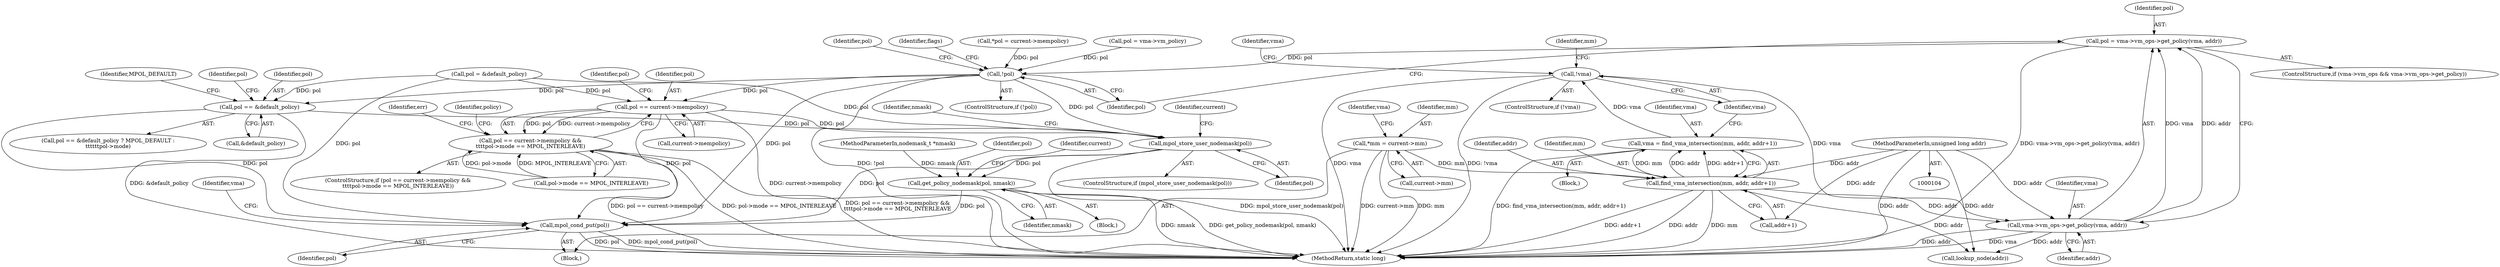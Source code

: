 digraph "0_linux_73223e4e2e3867ebf033a5a8eb2e5df0158ccc99@pointer" {
"1000209" [label="(Call,pol = vma->vm_ops->get_policy(vma, addr))"];
"1000211" [label="(Call,vma->vm_ops->get_policy(vma, addr))"];
"1000188" [label="(Call,!vma)"];
"1000179" [label="(Call,vma = find_vma_intersection(mm, addr, addr+1))"];
"1000181" [label="(Call,find_vma_intersection(mm, addr, addr+1))"];
"1000112" [label="(Call,*mm = current->mm)"];
"1000107" [label="(MethodParameterIn,unsigned long addr)"];
"1000227" [label="(Call,!pol)"];
"1000259" [label="(Call,pol == current->mempolicy)"];
"1000258" [label="(Call,pol == current->mempolicy &&\n\t\t\t\tpol->mode == MPOL_INTERLEAVE)"];
"1000331" [label="(Call,mpol_store_user_nodemask(pol))"];
"1000346" [label="(Call,get_policy_nodemask(pol, nmask))"];
"1000352" [label="(Call,mpol_cond_put(pol))"];
"1000295" [label="(Call,pol == &default_policy)"];
"1000345" [label="(Identifier,current)"];
"1000301" [label="(Identifier,pol)"];
"1000346" [label="(Call,get_policy_nodemask(pol, nmask))"];
"1000228" [label="(Identifier,pol)"];
"1000330" [label="(ControlStructure,if (mpol_store_user_nodemask(pol)))"];
"1000211" [label="(Call,vma->vm_ops->get_policy(vma, addr))"];
"1000230" [label="(Identifier,pol)"];
"1000187" [label="(ControlStructure,if (!vma))"];
"1000343" [label="(Block,)"];
"1000179" [label="(Call,vma = find_vma_intersection(mm, addr, addr+1))"];
"1000294" [label="(Call,pol == &default_policy ? MPOL_DEFAULT :\n\t\t\t\t\t\tpol->mode)"];
"1000107" [label="(MethodParameterIn,unsigned long addr)"];
"1000183" [label="(Identifier,addr)"];
"1000296" [label="(Identifier,pol)"];
"1000114" [label="(Call,current->mm)"];
"1000352" [label="(Call,mpol_cond_put(pol))"];
"1000113" [label="(Identifier,mm)"];
"1000336" [label="(Identifier,nmask)"];
"1000112" [label="(Call,*mm = current->mm)"];
"1000106" [label="(MethodParameterIn,nodemask_t *nmask)"];
"1000299" [label="(Identifier,MPOL_DEFAULT)"];
"1000180" [label="(Identifier,vma)"];
"1000365" [label="(MethodReturn,static long)"];
"1000245" [label="(Call,lookup_node(addr))"];
"1000202" [label="(Identifier,vma)"];
"1000266" [label="(Identifier,pol)"];
"1000235" [label="(Identifier,flags)"];
"1000194" [label="(Identifier,mm)"];
"1000122" [label="(Call,*pol = current->mempolicy)"];
"1000215" [label="(Call,pol = vma->vm_policy)"];
"1000259" [label="(Call,pol == current->mempolicy)"];
"1000199" [label="(ControlStructure,if (vma->vm_ops && vma->vm_ops->get_policy))"];
"1000260" [label="(Identifier,pol)"];
"1000209" [label="(Call,pol = vma->vm_ops->get_policy(vma, addr))"];
"1000261" [label="(Call,current->mempolicy)"];
"1000353" [label="(Identifier,pol)"];
"1000212" [label="(Identifier,vma)"];
"1000227" [label="(Call,!pol)"];
"1000188" [label="(Call,!vma)"];
"1000181" [label="(Call,find_vma_intersection(mm, addr, addr+1))"];
"1000355" [label="(Identifier,vma)"];
"1000210" [label="(Identifier,pol)"];
"1000119" [label="(Identifier,vma)"];
"1000184" [label="(Call,addr+1)"];
"1000264" [label="(Call,pol->mode == MPOL_INTERLEAVE)"];
"1000226" [label="(ControlStructure,if (!pol))"];
"1000229" [label="(Call,pol = &default_policy)"];
"1000285" [label="(Identifier,err)"];
"1000213" [label="(Identifier,addr)"];
"1000109" [label="(Block,)"];
"1000182" [label="(Identifier,mm)"];
"1000347" [label="(Identifier,pol)"];
"1000350" [label="(Identifier,current)"];
"1000348" [label="(Identifier,nmask)"];
"1000272" [label="(Identifier,policy)"];
"1000297" [label="(Call,&default_policy)"];
"1000257" [label="(ControlStructure,if (pol == current->mempolicy &&\n\t\t\t\tpol->mode == MPOL_INTERLEAVE))"];
"1000189" [label="(Identifier,vma)"];
"1000173" [label="(Block,)"];
"1000295" [label="(Call,pol == &default_policy)"];
"1000331" [label="(Call,mpol_store_user_nodemask(pol))"];
"1000332" [label="(Identifier,pol)"];
"1000258" [label="(Call,pol == current->mempolicy &&\n\t\t\t\tpol->mode == MPOL_INTERLEAVE)"];
"1000209" -> "1000199"  [label="AST: "];
"1000209" -> "1000211"  [label="CFG: "];
"1000210" -> "1000209"  [label="AST: "];
"1000211" -> "1000209"  [label="AST: "];
"1000228" -> "1000209"  [label="CFG: "];
"1000209" -> "1000365"  [label="DDG: vma->vm_ops->get_policy(vma, addr)"];
"1000211" -> "1000209"  [label="DDG: vma"];
"1000211" -> "1000209"  [label="DDG: addr"];
"1000209" -> "1000227"  [label="DDG: pol"];
"1000211" -> "1000213"  [label="CFG: "];
"1000212" -> "1000211"  [label="AST: "];
"1000213" -> "1000211"  [label="AST: "];
"1000211" -> "1000365"  [label="DDG: vma"];
"1000211" -> "1000365"  [label="DDG: addr"];
"1000188" -> "1000211"  [label="DDG: vma"];
"1000181" -> "1000211"  [label="DDG: addr"];
"1000107" -> "1000211"  [label="DDG: addr"];
"1000211" -> "1000245"  [label="DDG: addr"];
"1000188" -> "1000187"  [label="AST: "];
"1000188" -> "1000189"  [label="CFG: "];
"1000189" -> "1000188"  [label="AST: "];
"1000194" -> "1000188"  [label="CFG: "];
"1000202" -> "1000188"  [label="CFG: "];
"1000188" -> "1000365"  [label="DDG: !vma"];
"1000188" -> "1000365"  [label="DDG: vma"];
"1000179" -> "1000188"  [label="DDG: vma"];
"1000179" -> "1000173"  [label="AST: "];
"1000179" -> "1000181"  [label="CFG: "];
"1000180" -> "1000179"  [label="AST: "];
"1000181" -> "1000179"  [label="AST: "];
"1000189" -> "1000179"  [label="CFG: "];
"1000179" -> "1000365"  [label="DDG: find_vma_intersection(mm, addr, addr+1)"];
"1000181" -> "1000179"  [label="DDG: mm"];
"1000181" -> "1000179"  [label="DDG: addr"];
"1000181" -> "1000179"  [label="DDG: addr+1"];
"1000181" -> "1000184"  [label="CFG: "];
"1000182" -> "1000181"  [label="AST: "];
"1000183" -> "1000181"  [label="AST: "];
"1000184" -> "1000181"  [label="AST: "];
"1000181" -> "1000365"  [label="DDG: mm"];
"1000181" -> "1000365"  [label="DDG: addr+1"];
"1000181" -> "1000365"  [label="DDG: addr"];
"1000112" -> "1000181"  [label="DDG: mm"];
"1000107" -> "1000181"  [label="DDG: addr"];
"1000181" -> "1000245"  [label="DDG: addr"];
"1000112" -> "1000109"  [label="AST: "];
"1000112" -> "1000114"  [label="CFG: "];
"1000113" -> "1000112"  [label="AST: "];
"1000114" -> "1000112"  [label="AST: "];
"1000119" -> "1000112"  [label="CFG: "];
"1000112" -> "1000365"  [label="DDG: current->mm"];
"1000112" -> "1000365"  [label="DDG: mm"];
"1000107" -> "1000104"  [label="AST: "];
"1000107" -> "1000365"  [label="DDG: addr"];
"1000107" -> "1000184"  [label="DDG: addr"];
"1000107" -> "1000245"  [label="DDG: addr"];
"1000227" -> "1000226"  [label="AST: "];
"1000227" -> "1000228"  [label="CFG: "];
"1000228" -> "1000227"  [label="AST: "];
"1000230" -> "1000227"  [label="CFG: "];
"1000235" -> "1000227"  [label="CFG: "];
"1000227" -> "1000365"  [label="DDG: !pol"];
"1000215" -> "1000227"  [label="DDG: pol"];
"1000122" -> "1000227"  [label="DDG: pol"];
"1000227" -> "1000259"  [label="DDG: pol"];
"1000227" -> "1000295"  [label="DDG: pol"];
"1000227" -> "1000331"  [label="DDG: pol"];
"1000227" -> "1000352"  [label="DDG: pol"];
"1000259" -> "1000258"  [label="AST: "];
"1000259" -> "1000261"  [label="CFG: "];
"1000260" -> "1000259"  [label="AST: "];
"1000261" -> "1000259"  [label="AST: "];
"1000266" -> "1000259"  [label="CFG: "];
"1000258" -> "1000259"  [label="CFG: "];
"1000259" -> "1000365"  [label="DDG: current->mempolicy"];
"1000259" -> "1000258"  [label="DDG: pol"];
"1000259" -> "1000258"  [label="DDG: current->mempolicy"];
"1000229" -> "1000259"  [label="DDG: pol"];
"1000259" -> "1000331"  [label="DDG: pol"];
"1000259" -> "1000352"  [label="DDG: pol"];
"1000258" -> "1000257"  [label="AST: "];
"1000258" -> "1000264"  [label="CFG: "];
"1000264" -> "1000258"  [label="AST: "];
"1000272" -> "1000258"  [label="CFG: "];
"1000285" -> "1000258"  [label="CFG: "];
"1000258" -> "1000365"  [label="DDG: pol == current->mempolicy"];
"1000258" -> "1000365"  [label="DDG: pol->mode == MPOL_INTERLEAVE"];
"1000258" -> "1000365"  [label="DDG: pol == current->mempolicy &&\n\t\t\t\tpol->mode == MPOL_INTERLEAVE"];
"1000264" -> "1000258"  [label="DDG: pol->mode"];
"1000264" -> "1000258"  [label="DDG: MPOL_INTERLEAVE"];
"1000331" -> "1000330"  [label="AST: "];
"1000331" -> "1000332"  [label="CFG: "];
"1000332" -> "1000331"  [label="AST: "];
"1000336" -> "1000331"  [label="CFG: "];
"1000345" -> "1000331"  [label="CFG: "];
"1000331" -> "1000365"  [label="DDG: mpol_store_user_nodemask(pol)"];
"1000295" -> "1000331"  [label="DDG: pol"];
"1000229" -> "1000331"  [label="DDG: pol"];
"1000331" -> "1000346"  [label="DDG: pol"];
"1000331" -> "1000352"  [label="DDG: pol"];
"1000346" -> "1000343"  [label="AST: "];
"1000346" -> "1000348"  [label="CFG: "];
"1000347" -> "1000346"  [label="AST: "];
"1000348" -> "1000346"  [label="AST: "];
"1000350" -> "1000346"  [label="CFG: "];
"1000346" -> "1000365"  [label="DDG: nmask"];
"1000346" -> "1000365"  [label="DDG: get_policy_nodemask(pol, nmask)"];
"1000106" -> "1000346"  [label="DDG: nmask"];
"1000346" -> "1000352"  [label="DDG: pol"];
"1000352" -> "1000109"  [label="AST: "];
"1000352" -> "1000353"  [label="CFG: "];
"1000353" -> "1000352"  [label="AST: "];
"1000355" -> "1000352"  [label="CFG: "];
"1000352" -> "1000365"  [label="DDG: pol"];
"1000352" -> "1000365"  [label="DDG: mpol_cond_put(pol)"];
"1000295" -> "1000352"  [label="DDG: pol"];
"1000229" -> "1000352"  [label="DDG: pol"];
"1000295" -> "1000294"  [label="AST: "];
"1000295" -> "1000297"  [label="CFG: "];
"1000296" -> "1000295"  [label="AST: "];
"1000297" -> "1000295"  [label="AST: "];
"1000299" -> "1000295"  [label="CFG: "];
"1000301" -> "1000295"  [label="CFG: "];
"1000295" -> "1000365"  [label="DDG: &default_policy"];
"1000229" -> "1000295"  [label="DDG: pol"];
}

